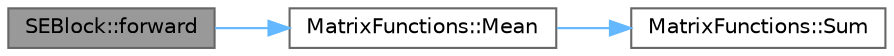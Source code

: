 digraph "SEBlock::forward"
{
 // LATEX_PDF_SIZE
  bgcolor="transparent";
  edge [fontname=Helvetica,fontsize=10,labelfontname=Helvetica,labelfontsize=10];
  node [fontname=Helvetica,fontsize=10,shape=box,height=0.2,width=0.4];
  rankdir="LR";
  Node1 [id="Node000001",label="SEBlock::forward",height=0.2,width=0.4,color="gray40", fillcolor="grey60", style="filled", fontcolor="black",tooltip="Perform forward feed."];
  Node1 -> Node2 [id="edge1_Node000001_Node000002",color="steelblue1",style="solid",tooltip=" "];
  Node2 [id="Node000002",label="MatrixFunctions::Mean",height=0.2,width=0.4,color="grey40", fillcolor="white", style="filled",URL="$class_matrix_functions.html#a7c16622175c414528a40ed3b85d59054",tooltip="Computes the mean on dim2. Here output has a shape of (dim1)"];
  Node2 -> Node3 [id="edge2_Node000002_Node000003",color="steelblue1",style="solid",tooltip=" "];
  Node3 [id="Node000003",label="MatrixFunctions::Sum",height=0.2,width=0.4,color="grey40", fillcolor="white", style="filled",URL="$class_matrix_functions.html#af8c8b43a7befe030fb2b71b7084507c3",tooltip="Computes the sum of a 2d matrix and returns it."];
}
